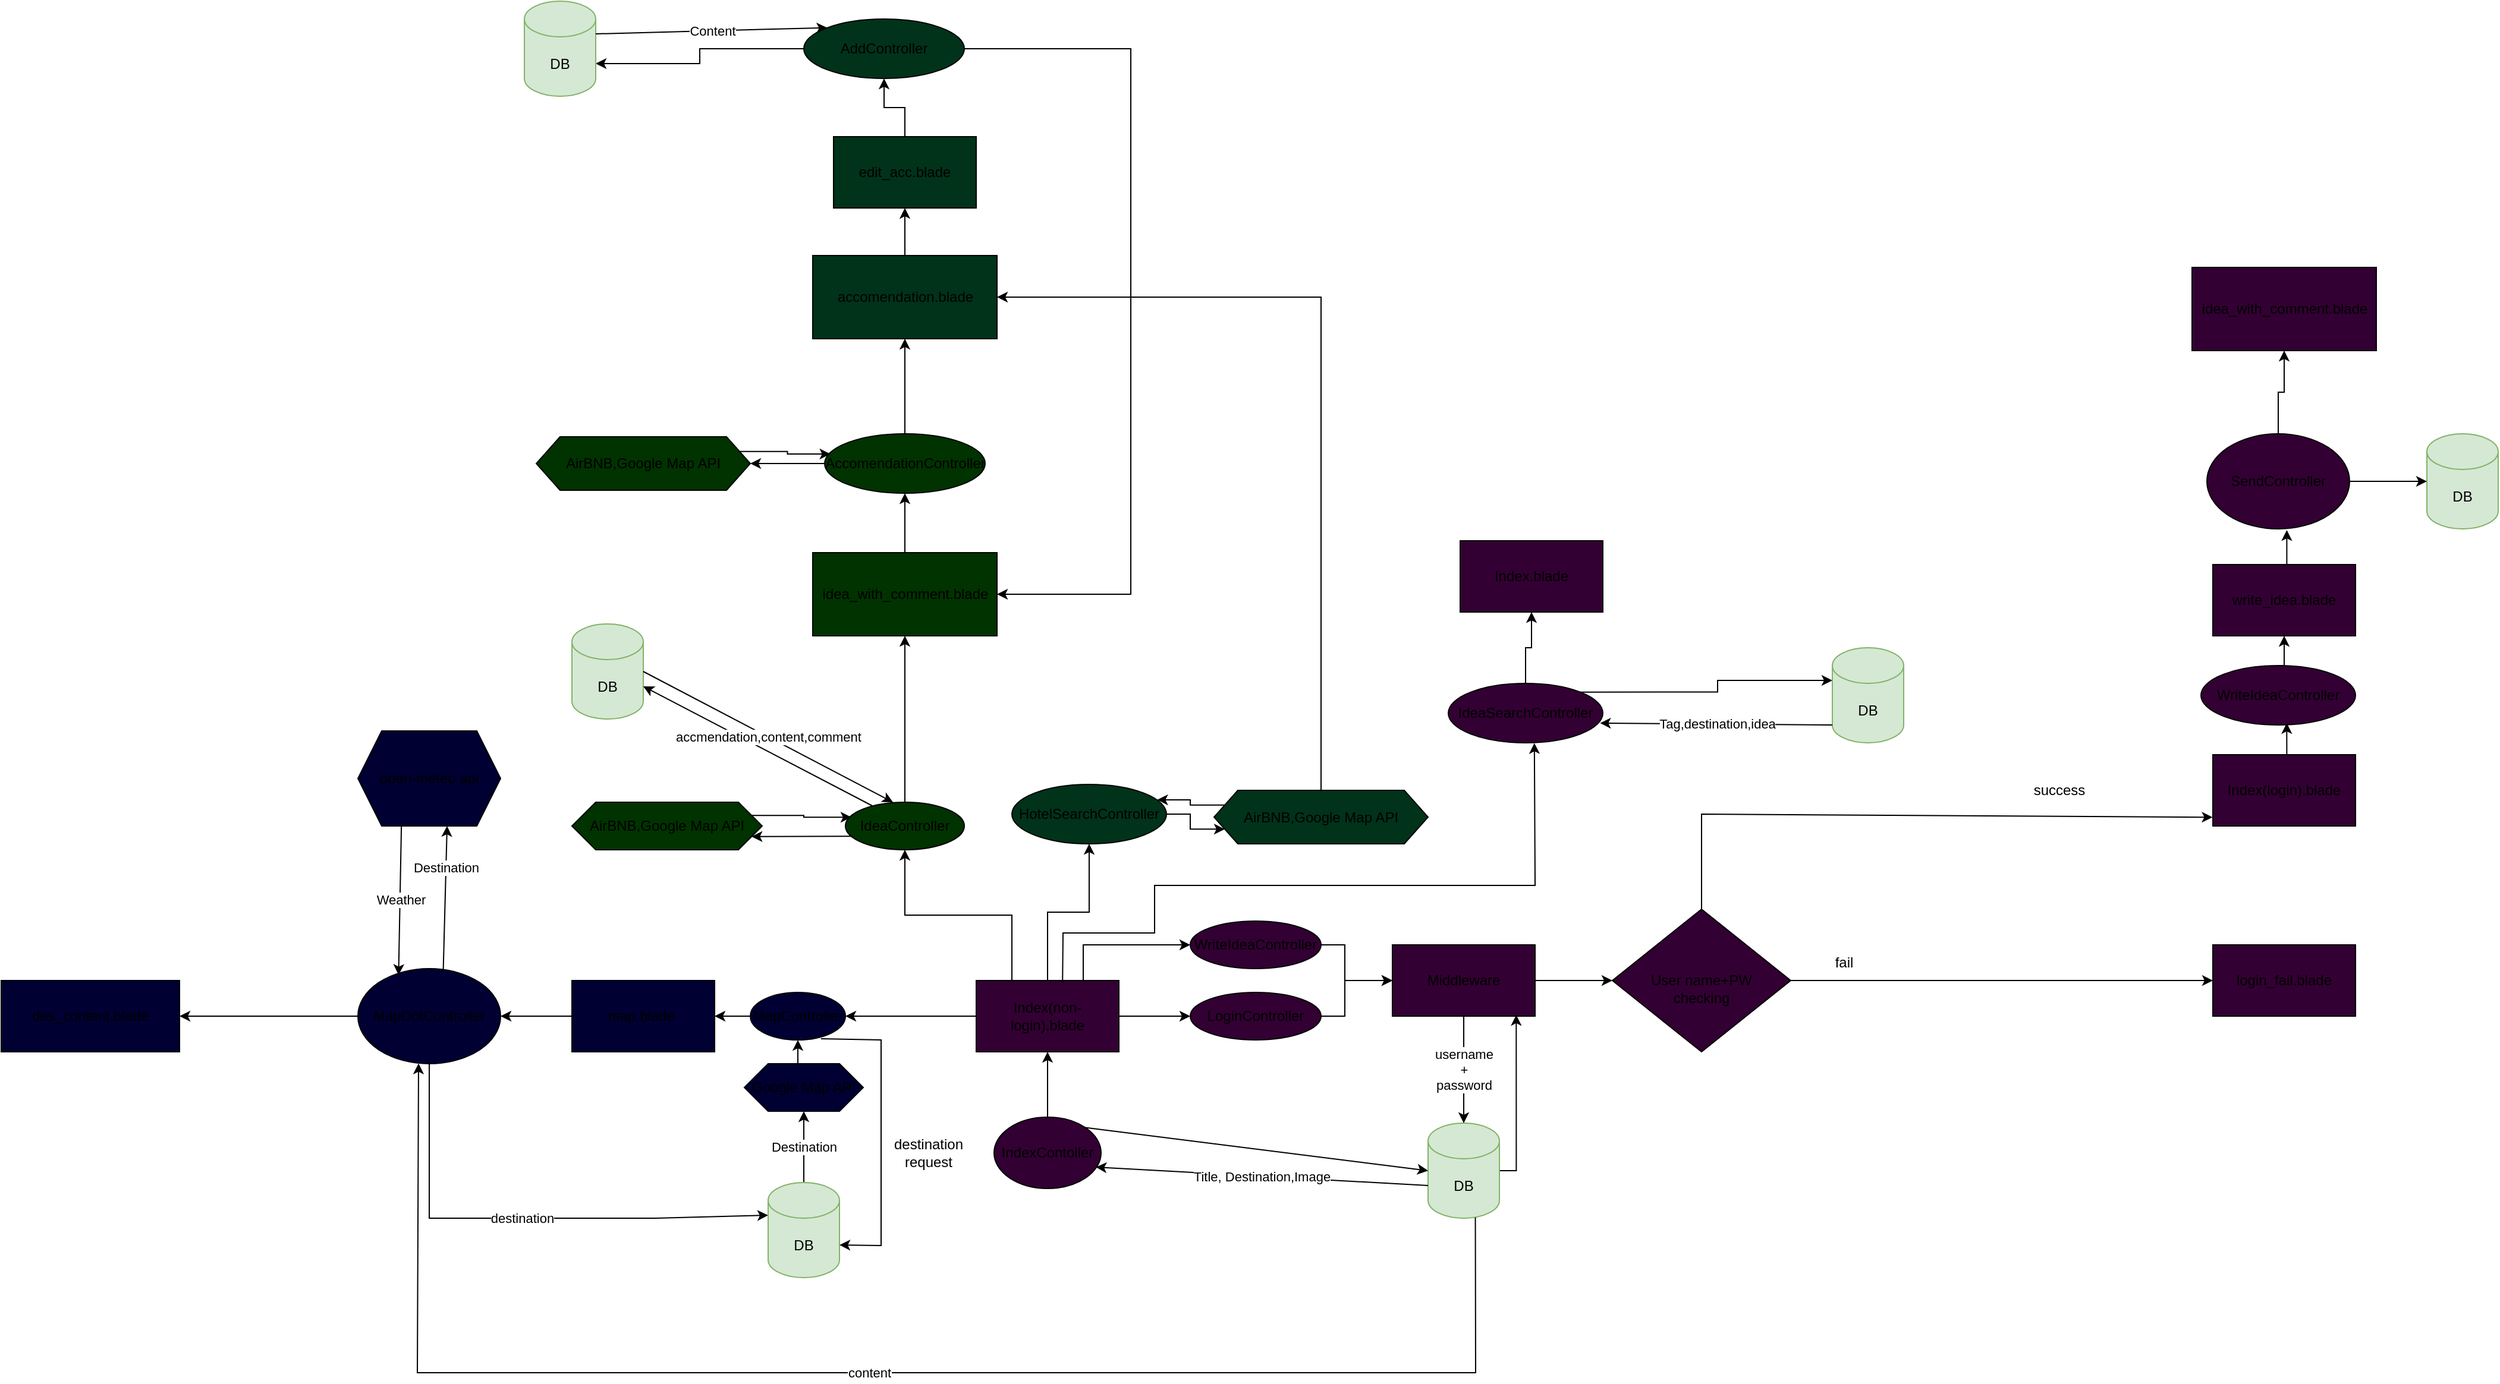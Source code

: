 <mxfile>
    <diagram name="第 1 页" id="vHGsVmpdQtaU-nKr-r6q">
        <mxGraphModel dx="1867" dy="1279" grid="1" gridSize="10" guides="1" tooltips="1" connect="1" arrows="1" fold="1" page="0" pageScale="1" pageWidth="827" pageHeight="1169" math="0" shadow="0">
            <root>
                <mxCell id="0"/>
                <mxCell id="1" parent="0"/>
                <mxCell id="zs9oyGR2Aw34xddNkXtN-66" style="edgeStyle=orthogonalEdgeStyle;rounded=0;orthogonalLoop=1;jettySize=auto;html=1;exitX=1;exitY=0.5;exitDx=0;exitDy=0;exitPerimeter=0;entryX=0.868;entryY=0.983;entryDx=0;entryDy=0;entryPerimeter=0;" parent="1" source="zs9oyGR2Aw34xddNkXtN-1" target="zs9oyGR2Aw34xddNkXtN-12" edge="1">
                    <mxGeometry relative="1" as="geometry">
                        <mxPoint x="920" y="280" as="targetPoint"/>
                        <Array as="points">
                            <mxPoint x="754" y="280"/>
                        </Array>
                    </mxGeometry>
                </mxCell>
                <mxCell id="zs9oyGR2Aw34xddNkXtN-1" value="DB" style="shape=cylinder3;whiteSpace=wrap;html=1;boundedLbl=1;backgroundOutline=1;size=15;fillColor=#d5e8d4;strokeColor=#82b366;" parent="1" vertex="1">
                    <mxGeometry x="680" y="240" width="60" height="80" as="geometry"/>
                </mxCell>
                <mxCell id="zs9oyGR2Aw34xddNkXtN-7" style="edgeStyle=orthogonalEdgeStyle;rounded=0;orthogonalLoop=1;jettySize=auto;html=1;exitX=0;exitY=0.5;exitDx=0;exitDy=0;entryX=1;entryY=0.5;entryDx=0;entryDy=0;" parent="1" source="zs9oyGR2Aw34xddNkXtN-2" target="zs9oyGR2Aw34xddNkXtN-3" edge="1">
                    <mxGeometry relative="1" as="geometry"/>
                </mxCell>
                <mxCell id="zs9oyGR2Aw34xddNkXtN-8" style="edgeStyle=orthogonalEdgeStyle;rounded=0;orthogonalLoop=1;jettySize=auto;html=1;exitX=0.25;exitY=0;exitDx=0;exitDy=0;entryX=0.5;entryY=1;entryDx=0;entryDy=0;" parent="1" source="zs9oyGR2Aw34xddNkXtN-2" target="zs9oyGR2Aw34xddNkXtN-6" edge="1">
                    <mxGeometry relative="1" as="geometry"/>
                </mxCell>
                <mxCell id="zs9oyGR2Aw34xddNkXtN-10" style="edgeStyle=orthogonalEdgeStyle;rounded=0;orthogonalLoop=1;jettySize=auto;html=1;exitX=1;exitY=0.5;exitDx=0;exitDy=0;entryX=0;entryY=0.5;entryDx=0;entryDy=0;" parent="1" source="zs9oyGR2Aw34xddNkXtN-2" target="zs9oyGR2Aw34xddNkXtN-4" edge="1">
                    <mxGeometry relative="1" as="geometry"/>
                </mxCell>
                <mxCell id="zs9oyGR2Aw34xddNkXtN-11" style="edgeStyle=orthogonalEdgeStyle;rounded=0;orthogonalLoop=1;jettySize=auto;html=1;exitX=0.75;exitY=0;exitDx=0;exitDy=0;entryX=0;entryY=0.5;entryDx=0;entryDy=0;" parent="1" source="zs9oyGR2Aw34xddNkXtN-2" target="zs9oyGR2Aw34xddNkXtN-5" edge="1">
                    <mxGeometry relative="1" as="geometry"/>
                </mxCell>
                <mxCell id="zs9oyGR2Aw34xddNkXtN-130" style="edgeStyle=orthogonalEdgeStyle;rounded=0;orthogonalLoop=1;jettySize=auto;html=1;exitX=0.5;exitY=0;exitDx=0;exitDy=0;entryX=0.5;entryY=1;entryDx=0;entryDy=0;" parent="1" source="zs9oyGR2Aw34xddNkXtN-2" target="zs9oyGR2Aw34xddNkXtN-129" edge="1">
                    <mxGeometry relative="1" as="geometry"/>
                </mxCell>
                <mxCell id="zs9oyGR2Aw34xddNkXtN-2" value="Index(non-login).blade" style="rounded=0;whiteSpace=wrap;html=1;fillColor=#330033;" parent="1" vertex="1">
                    <mxGeometry x="300" y="120" width="120" height="60" as="geometry"/>
                </mxCell>
                <mxCell id="zs9oyGR2Aw34xddNkXtN-30" style="edgeStyle=orthogonalEdgeStyle;rounded=0;orthogonalLoop=1;jettySize=auto;html=1;exitX=0;exitY=0.5;exitDx=0;exitDy=0;entryX=1;entryY=0.5;entryDx=0;entryDy=0;" parent="1" source="zs9oyGR2Aw34xddNkXtN-3" target="zs9oyGR2Aw34xddNkXtN-29" edge="1">
                    <mxGeometry relative="1" as="geometry"/>
                </mxCell>
                <mxCell id="zs9oyGR2Aw34xddNkXtN-3" value="MapController" style="ellipse;whiteSpace=wrap;html=1;fillColor=#000033;" parent="1" vertex="1">
                    <mxGeometry x="110" y="130" width="80" height="40" as="geometry"/>
                </mxCell>
                <mxCell id="zs9oyGR2Aw34xddNkXtN-15" style="edgeStyle=orthogonalEdgeStyle;rounded=0;orthogonalLoop=1;jettySize=auto;html=1;exitX=1;exitY=0.5;exitDx=0;exitDy=0;entryX=0;entryY=0.5;entryDx=0;entryDy=0;" parent="1" source="zs9oyGR2Aw34xddNkXtN-4" target="zs9oyGR2Aw34xddNkXtN-12" edge="1">
                    <mxGeometry relative="1" as="geometry">
                        <Array as="points">
                            <mxPoint x="610" y="150"/>
                            <mxPoint x="610" y="120"/>
                        </Array>
                    </mxGeometry>
                </mxCell>
                <mxCell id="zs9oyGR2Aw34xddNkXtN-4" value="LoginController" style="ellipse;whiteSpace=wrap;html=1;fillColor=#330033;" parent="1" vertex="1">
                    <mxGeometry x="480" y="130" width="110" height="40" as="geometry"/>
                </mxCell>
                <mxCell id="zs9oyGR2Aw34xddNkXtN-13" style="edgeStyle=orthogonalEdgeStyle;rounded=0;orthogonalLoop=1;jettySize=auto;html=1;exitX=1;exitY=0.5;exitDx=0;exitDy=0;entryX=0;entryY=0.5;entryDx=0;entryDy=0;" parent="1" source="zs9oyGR2Aw34xddNkXtN-5" target="zs9oyGR2Aw34xddNkXtN-12" edge="1">
                    <mxGeometry relative="1" as="geometry">
                        <Array as="points">
                            <mxPoint x="610" y="90"/>
                            <mxPoint x="610" y="120"/>
                        </Array>
                    </mxGeometry>
                </mxCell>
                <mxCell id="zs9oyGR2Aw34xddNkXtN-5" value="WriteIdeaController" style="ellipse;whiteSpace=wrap;html=1;fillColor=#330033;" parent="1" vertex="1">
                    <mxGeometry x="480" y="70" width="110" height="40" as="geometry"/>
                </mxCell>
                <mxCell id="zs9oyGR2Aw34xddNkXtN-28" style="edgeStyle=orthogonalEdgeStyle;rounded=0;orthogonalLoop=1;jettySize=auto;html=1;exitX=0.5;exitY=0;exitDx=0;exitDy=0;entryX=0.5;entryY=1;entryDx=0;entryDy=0;" parent="1" source="zs9oyGR2Aw34xddNkXtN-6" target="zs9oyGR2Aw34xddNkXtN-27" edge="1">
                    <mxGeometry relative="1" as="geometry"/>
                </mxCell>
                <mxCell id="zs9oyGR2Aw34xddNkXtN-6" value="IdeaController" style="ellipse;whiteSpace=wrap;html=1;fillColor=#003300;" parent="1" vertex="1">
                    <mxGeometry x="190" y="-30" width="100" height="40" as="geometry"/>
                </mxCell>
                <mxCell id="zs9oyGR2Aw34xddNkXtN-65" style="edgeStyle=orthogonalEdgeStyle;rounded=0;orthogonalLoop=1;jettySize=auto;html=1;exitX=1;exitY=0.5;exitDx=0;exitDy=0;entryX=0;entryY=0.5;entryDx=0;entryDy=0;" parent="1" source="zs9oyGR2Aw34xddNkXtN-12" target="zs9oyGR2Aw34xddNkXtN-20" edge="1">
                    <mxGeometry relative="1" as="geometry"/>
                </mxCell>
                <mxCell id="zs9oyGR2Aw34xddNkXtN-12" value="Middleware" style="rounded=0;whiteSpace=wrap;html=1;fillColor=#330033;" parent="1" vertex="1">
                    <mxGeometry x="650" y="90" width="120" height="60" as="geometry"/>
                </mxCell>
                <mxCell id="zs9oyGR2Aw34xddNkXtN-145" style="edgeStyle=orthogonalEdgeStyle;rounded=0;orthogonalLoop=1;jettySize=auto;html=1;exitX=0.5;exitY=0;exitDx=0;exitDy=0;entryX=0.555;entryY=0.968;entryDx=0;entryDy=0;entryPerimeter=0;" parent="1" source="zs9oyGR2Aw34xddNkXtN-16" target="zs9oyGR2Aw34xddNkXtN-144" edge="1">
                    <mxGeometry relative="1" as="geometry"/>
                </mxCell>
                <mxCell id="zs9oyGR2Aw34xddNkXtN-16" value="Index(login).blade" style="rounded=0;whiteSpace=wrap;html=1;fillColor=#330033;" parent="1" vertex="1">
                    <mxGeometry x="1340" y="-70" width="120" height="60" as="geometry"/>
                </mxCell>
                <mxCell id="zs9oyGR2Aw34xddNkXtN-20" value="&lt;br&gt;User name+PW&lt;br&gt;checking" style="rhombus;whiteSpace=wrap;html=1;fillColor=#330033;" parent="1" vertex="1">
                    <mxGeometry x="835" y="60" width="150" height="120" as="geometry"/>
                </mxCell>
                <mxCell id="zs9oyGR2Aw34xddNkXtN-25" value="login_fail.blade" style="rounded=0;whiteSpace=wrap;html=1;fillColor=#330033;" parent="1" vertex="1">
                    <mxGeometry x="1340" y="90" width="120" height="60" as="geometry"/>
                </mxCell>
                <mxCell id="zs9oyGR2Aw34xddNkXtN-111" style="edgeStyle=orthogonalEdgeStyle;rounded=0;orthogonalLoop=1;jettySize=auto;html=1;exitX=0.5;exitY=0;exitDx=0;exitDy=0;entryX=0.5;entryY=1;entryDx=0;entryDy=0;" parent="1" source="zs9oyGR2Aw34xddNkXtN-27" target="zs9oyGR2Aw34xddNkXtN-104" edge="1">
                    <mxGeometry relative="1" as="geometry"/>
                </mxCell>
                <mxCell id="zs9oyGR2Aw34xddNkXtN-27" value="idea_with_comment.blade" style="rounded=0;whiteSpace=wrap;html=1;fillColor=#003300;" parent="1" vertex="1">
                    <mxGeometry x="162.5" y="-240" width="155" height="70" as="geometry"/>
                </mxCell>
                <mxCell id="zs9oyGR2Aw34xddNkXtN-51" style="edgeStyle=orthogonalEdgeStyle;rounded=0;orthogonalLoop=1;jettySize=auto;html=1;exitX=0;exitY=0.5;exitDx=0;exitDy=0;entryX=1;entryY=0.5;entryDx=0;entryDy=0;" parent="1" source="zs9oyGR2Aw34xddNkXtN-29" target="zs9oyGR2Aw34xddNkXtN-50" edge="1">
                    <mxGeometry relative="1" as="geometry"/>
                </mxCell>
                <mxCell id="zs9oyGR2Aw34xddNkXtN-29" value="map.blade&amp;nbsp;" style="rounded=0;whiteSpace=wrap;html=1;fillColor=#000033;" parent="1" vertex="1">
                    <mxGeometry x="-40" y="120" width="120" height="60" as="geometry"/>
                </mxCell>
                <mxCell id="zs9oyGR2Aw34xddNkXtN-73" style="edgeStyle=orthogonalEdgeStyle;rounded=0;orthogonalLoop=1;jettySize=auto;html=1;exitX=0.5;exitY=0;exitDx=0;exitDy=0;entryX=0.5;entryY=1;entryDx=0;entryDy=0;" parent="1" source="zs9oyGR2Aw34xddNkXtN-31" target="zs9oyGR2Aw34xddNkXtN-3" edge="1">
                    <mxGeometry relative="1" as="geometry"/>
                </mxCell>
                <mxCell id="zs9oyGR2Aw34xddNkXtN-31" value="Google Map API" style="shape=hexagon;perimeter=hexagonPerimeter2;whiteSpace=wrap;html=1;fixedSize=1;fillColor=#000033;" parent="1" vertex="1">
                    <mxGeometry x="105" y="190" width="100" height="40" as="geometry"/>
                </mxCell>
                <mxCell id="zs9oyGR2Aw34xddNkXtN-41" value="" style="endArrow=classic;html=1;rounded=0;exitX=0.5;exitY=1;exitDx=0;exitDy=0;entryX=0.5;entryY=0;entryDx=0;entryDy=0;entryPerimeter=0;" parent="1" source="zs9oyGR2Aw34xddNkXtN-12" target="zs9oyGR2Aw34xddNkXtN-1" edge="1">
                    <mxGeometry relative="1" as="geometry">
                        <mxPoint x="250" y="160" as="sourcePoint"/>
                        <mxPoint x="350" y="160" as="targetPoint"/>
                    </mxGeometry>
                </mxCell>
                <mxCell id="zs9oyGR2Aw34xddNkXtN-42" value="username&lt;br&gt;+&lt;br&gt;password" style="edgeLabel;resizable=0;html=1;align=center;verticalAlign=middle;" parent="zs9oyGR2Aw34xddNkXtN-41" connectable="0" vertex="1">
                    <mxGeometry relative="1" as="geometry">
                        <mxPoint as="offset"/>
                    </mxGeometry>
                </mxCell>
                <mxCell id="zs9oyGR2Aw34xddNkXtN-46" value="" style="endArrow=classic;html=1;rounded=0;exitX=0.5;exitY=0;exitDx=0;exitDy=0;exitPerimeter=0;entryX=0.5;entryY=1;entryDx=0;entryDy=0;" parent="1" source="zs9oyGR2Aw34xddNkXtN-71" target="zs9oyGR2Aw34xddNkXtN-31" edge="1">
                    <mxGeometry relative="1" as="geometry">
                        <mxPoint x="210" y="280" as="sourcePoint"/>
                        <mxPoint x="140" y="230" as="targetPoint"/>
                    </mxGeometry>
                </mxCell>
                <mxCell id="zs9oyGR2Aw34xddNkXtN-47" value="Destination" style="edgeLabel;resizable=0;html=1;align=center;verticalAlign=middle;" parent="zs9oyGR2Aw34xddNkXtN-46" connectable="0" vertex="1">
                    <mxGeometry relative="1" as="geometry">
                        <mxPoint as="offset"/>
                    </mxGeometry>
                </mxCell>
                <mxCell id="zs9oyGR2Aw34xddNkXtN-63" style="edgeStyle=orthogonalEdgeStyle;rounded=0;orthogonalLoop=1;jettySize=auto;html=1;exitX=0;exitY=0.5;exitDx=0;exitDy=0;entryX=1;entryY=0.5;entryDx=0;entryDy=0;" parent="1" source="zs9oyGR2Aw34xddNkXtN-50" target="zs9oyGR2Aw34xddNkXtN-62" edge="1">
                    <mxGeometry relative="1" as="geometry"/>
                </mxCell>
                <mxCell id="zs9oyGR2Aw34xddNkXtN-50" value="MapDotController" style="ellipse;whiteSpace=wrap;html=1;fillColor=#000033;" parent="1" vertex="1">
                    <mxGeometry x="-220" y="110" width="120" height="80" as="geometry"/>
                </mxCell>
                <mxCell id="zs9oyGR2Aw34xddNkXtN-52" value="" style="endArrow=classic;html=1;rounded=0;exitX=0.5;exitY=1;exitDx=0;exitDy=0;entryX=0;entryY=0;entryDx=0;entryDy=27.5;entryPerimeter=0;" parent="1" source="zs9oyGR2Aw34xddNkXtN-50" target="zs9oyGR2Aw34xddNkXtN-71" edge="1">
                    <mxGeometry relative="1" as="geometry">
                        <mxPoint x="220" y="260" as="sourcePoint"/>
                        <mxPoint x="670" y="340" as="targetPoint"/>
                        <Array as="points">
                            <mxPoint x="-160" y="320"/>
                            <mxPoint x="30" y="320"/>
                        </Array>
                    </mxGeometry>
                </mxCell>
                <mxCell id="zs9oyGR2Aw34xddNkXtN-53" value="destination" style="edgeLabel;resizable=0;html=1;align=center;verticalAlign=middle;" parent="zs9oyGR2Aw34xddNkXtN-52" connectable="0" vertex="1">
                    <mxGeometry relative="1" as="geometry"/>
                </mxCell>
                <mxCell id="zs9oyGR2Aw34xddNkXtN-56" value="" style="endArrow=classic;html=1;rounded=0;exitX=0.663;exitY=0.992;exitDx=0;exitDy=0;exitPerimeter=0;entryX=0.425;entryY=0.997;entryDx=0;entryDy=0;entryPerimeter=0;" parent="1" source="zs9oyGR2Aw34xddNkXtN-1" target="zs9oyGR2Aw34xddNkXtN-50" edge="1">
                    <mxGeometry relative="1" as="geometry">
                        <mxPoint x="790" y="410" as="sourcePoint"/>
                        <mxPoint x="-370" y="250" as="targetPoint"/>
                        <Array as="points">
                            <mxPoint x="720" y="450"/>
                            <mxPoint x="-170" y="450"/>
                        </Array>
                    </mxGeometry>
                </mxCell>
                <mxCell id="zs9oyGR2Aw34xddNkXtN-57" value="content" style="edgeLabel;resizable=0;html=1;align=center;verticalAlign=middle;" parent="zs9oyGR2Aw34xddNkXtN-56" connectable="0" vertex="1">
                    <mxGeometry relative="1" as="geometry">
                        <mxPoint as="offset"/>
                    </mxGeometry>
                </mxCell>
                <mxCell id="zs9oyGR2Aw34xddNkXtN-58" value="open-meteo api" style="shape=hexagon;perimeter=hexagonPerimeter2;whiteSpace=wrap;html=1;fixedSize=1;fillColor=#000033;" parent="1" vertex="1">
                    <mxGeometry x="-220" y="-90" width="120" height="80" as="geometry"/>
                </mxCell>
                <mxCell id="zs9oyGR2Aw34xddNkXtN-62" value="des_content.blade" style="rounded=0;whiteSpace=wrap;html=1;fillColor=#000033;" parent="1" vertex="1">
                    <mxGeometry x="-520" y="120" width="150" height="60" as="geometry"/>
                </mxCell>
                <mxCell id="zs9oyGR2Aw34xddNkXtN-67" value="" style="endArrow=classic;html=1;rounded=0;exitX=0.5;exitY=0;exitDx=0;exitDy=0;entryX=-0.002;entryY=0.877;entryDx=0;entryDy=0;entryPerimeter=0;" parent="1" source="zs9oyGR2Aw34xddNkXtN-20" target="zs9oyGR2Aw34xddNkXtN-16" edge="1">
                    <mxGeometry width="50" height="50" relative="1" as="geometry">
                        <mxPoint x="800" y="190" as="sourcePoint"/>
                        <mxPoint x="850" y="140" as="targetPoint"/>
                        <Array as="points">
                            <mxPoint x="910" y="-20"/>
                        </Array>
                    </mxGeometry>
                </mxCell>
                <mxCell id="zs9oyGR2Aw34xddNkXtN-68" value="" style="endArrow=classic;html=1;rounded=0;exitX=1;exitY=0.5;exitDx=0;exitDy=0;entryX=0;entryY=0.5;entryDx=0;entryDy=0;" parent="1" source="zs9oyGR2Aw34xddNkXtN-20" target="zs9oyGR2Aw34xddNkXtN-25" edge="1">
                    <mxGeometry width="50" height="50" relative="1" as="geometry">
                        <mxPoint x="800" y="190" as="sourcePoint"/>
                        <mxPoint x="850" y="140" as="targetPoint"/>
                    </mxGeometry>
                </mxCell>
                <mxCell id="zs9oyGR2Aw34xddNkXtN-69" value="success" style="text;html=1;strokeColor=none;fillColor=none;align=center;verticalAlign=middle;whiteSpace=wrap;rounded=0;" parent="1" vertex="1">
                    <mxGeometry x="1181" y="-55" width="60" height="30" as="geometry"/>
                </mxCell>
                <mxCell id="zs9oyGR2Aw34xddNkXtN-70" value="fail" style="text;html=1;strokeColor=none;fillColor=none;align=center;verticalAlign=middle;whiteSpace=wrap;rounded=0;" parent="1" vertex="1">
                    <mxGeometry x="1000" y="90" width="60" height="30" as="geometry"/>
                </mxCell>
                <mxCell id="zs9oyGR2Aw34xddNkXtN-71" value="DB" style="shape=cylinder3;whiteSpace=wrap;html=1;boundedLbl=1;backgroundOutline=1;size=15;fillColor=#d5e8d4;strokeColor=#82b366;" parent="1" vertex="1">
                    <mxGeometry x="125" y="290" width="60" height="80" as="geometry"/>
                </mxCell>
                <mxCell id="zs9oyGR2Aw34xddNkXtN-74" value="" style="endArrow=classic;html=1;rounded=0;exitX=0.743;exitY=0.975;exitDx=0;exitDy=0;exitPerimeter=0;entryX=1;entryY=0;entryDx=0;entryDy=52.5;entryPerimeter=0;" parent="1" source="zs9oyGR2Aw34xddNkXtN-3" target="zs9oyGR2Aw34xddNkXtN-71" edge="1">
                    <mxGeometry width="50" height="50" relative="1" as="geometry">
                        <mxPoint x="310" y="290" as="sourcePoint"/>
                        <mxPoint x="220" y="350" as="targetPoint"/>
                        <Array as="points">
                            <mxPoint x="220" y="170"/>
                            <mxPoint x="220" y="343"/>
                        </Array>
                    </mxGeometry>
                </mxCell>
                <mxCell id="zs9oyGR2Aw34xddNkXtN-75" value="destination request" style="text;html=1;strokeColor=none;fillColor=none;align=center;verticalAlign=middle;whiteSpace=wrap;rounded=0;" parent="1" vertex="1">
                    <mxGeometry x="230" y="250" width="60" height="30" as="geometry"/>
                </mxCell>
                <mxCell id="zs9oyGR2Aw34xddNkXtN-77" value="" style="endArrow=classic;html=1;rounded=0;exitX=0.598;exitY=0.027;exitDx=0;exitDy=0;exitPerimeter=0;entryX=0.625;entryY=1;entryDx=0;entryDy=0;" parent="1" source="zs9oyGR2Aw34xddNkXtN-50" target="zs9oyGR2Aw34xddNkXtN-58" edge="1">
                    <mxGeometry relative="1" as="geometry">
                        <mxPoint x="-180" y="60" as="sourcePoint"/>
                        <mxPoint x="-80" y="60" as="targetPoint"/>
                    </mxGeometry>
                </mxCell>
                <mxCell id="zs9oyGR2Aw34xddNkXtN-78" value="Destination" style="edgeLabel;resizable=0;html=1;align=center;verticalAlign=middle;" parent="zs9oyGR2Aw34xddNkXtN-77" connectable="0" vertex="1">
                    <mxGeometry relative="1" as="geometry">
                        <mxPoint y="-26" as="offset"/>
                    </mxGeometry>
                </mxCell>
                <mxCell id="zs9oyGR2Aw34xddNkXtN-79" value="" style="endArrow=classic;html=1;rounded=0;exitX=0.305;exitY=0.977;exitDx=0;exitDy=0;exitPerimeter=0;entryX=0.285;entryY=0.067;entryDx=0;entryDy=0;entryPerimeter=0;" parent="1" source="zs9oyGR2Aw34xddNkXtN-58" target="zs9oyGR2Aw34xddNkXtN-50" edge="1">
                    <mxGeometry relative="1" as="geometry">
                        <mxPoint x="-180" y="60" as="sourcePoint"/>
                        <mxPoint x="-80" y="60" as="targetPoint"/>
                    </mxGeometry>
                </mxCell>
                <mxCell id="zs9oyGR2Aw34xddNkXtN-80" value="Weather" style="edgeLabel;resizable=0;html=1;align=center;verticalAlign=middle;" parent="zs9oyGR2Aw34xddNkXtN-79" connectable="0" vertex="1">
                    <mxGeometry relative="1" as="geometry"/>
                </mxCell>
                <mxCell id="zs9oyGR2Aw34xddNkXtN-91" style="edgeStyle=orthogonalEdgeStyle;rounded=0;orthogonalLoop=1;jettySize=auto;html=1;exitX=0.5;exitY=0;exitDx=0;exitDy=0;entryX=0.5;entryY=1;entryDx=0;entryDy=0;" parent="1" source="zs9oyGR2Aw34xddNkXtN-81" target="zs9oyGR2Aw34xddNkXtN-2" edge="1">
                    <mxGeometry relative="1" as="geometry"/>
                </mxCell>
                <mxCell id="zs9oyGR2Aw34xddNkXtN-81" value="IndexContoller" style="ellipse;whiteSpace=wrap;html=1;fillColor=#330033;" parent="1" vertex="1">
                    <mxGeometry x="315" y="235" width="90" height="60" as="geometry"/>
                </mxCell>
                <mxCell id="zs9oyGR2Aw34xddNkXtN-83" value="" style="endArrow=classic;html=1;rounded=0;exitX=1;exitY=0;exitDx=0;exitDy=0;entryX=0;entryY=0.5;entryDx=0;entryDy=0;entryPerimeter=0;" parent="1" source="zs9oyGR2Aw34xddNkXtN-81" target="zs9oyGR2Aw34xddNkXtN-1" edge="1">
                    <mxGeometry relative="1" as="geometry">
                        <mxPoint x="320" y="260" as="sourcePoint"/>
                        <mxPoint x="420" y="260" as="targetPoint"/>
                    </mxGeometry>
                </mxCell>
                <mxCell id="zs9oyGR2Aw34xddNkXtN-89" value="" style="endArrow=classic;html=1;rounded=0;exitX=0;exitY=0;exitDx=0;exitDy=52.5;exitPerimeter=0;entryX=0.951;entryY=0.7;entryDx=0;entryDy=0;entryPerimeter=0;" parent="1" source="zs9oyGR2Aw34xddNkXtN-1" target="zs9oyGR2Aw34xddNkXtN-81" edge="1">
                    <mxGeometry relative="1" as="geometry">
                        <mxPoint x="320" y="260" as="sourcePoint"/>
                        <mxPoint x="420" y="260" as="targetPoint"/>
                    </mxGeometry>
                </mxCell>
                <mxCell id="zs9oyGR2Aw34xddNkXtN-90" value="Title, Destination,Image" style="edgeLabel;resizable=0;html=1;align=center;verticalAlign=middle;" parent="zs9oyGR2Aw34xddNkXtN-89" connectable="0" vertex="1">
                    <mxGeometry relative="1" as="geometry"/>
                </mxCell>
                <mxCell id="zs9oyGR2Aw34xddNkXtN-93" value="DB" style="shape=cylinder3;whiteSpace=wrap;html=1;boundedLbl=1;backgroundOutline=1;size=15;fillColor=#d5e8d4;strokeColor=#82b366;" parent="1" vertex="1">
                    <mxGeometry x="-40" y="-180" width="60" height="80" as="geometry"/>
                </mxCell>
                <mxCell id="zs9oyGR2Aw34xddNkXtN-94" value="" style="endArrow=classic;html=1;rounded=0;entryX=1;entryY=0;entryDx=0;entryDy=52.5;entryPerimeter=0;exitX=0.226;exitY=0.075;exitDx=0;exitDy=0;exitPerimeter=0;" parent="1" source="zs9oyGR2Aw34xddNkXtN-6" target="zs9oyGR2Aw34xddNkXtN-93" edge="1">
                    <mxGeometry relative="1" as="geometry">
                        <mxPoint x="205.005" y="-14.222" as="sourcePoint"/>
                        <mxPoint x="20.36" y="-117.58" as="targetPoint"/>
                    </mxGeometry>
                </mxCell>
                <mxCell id="zs9oyGR2Aw34xddNkXtN-98" value="" style="endArrow=classic;html=1;rounded=0;exitX=1;exitY=0.5;exitDx=0;exitDy=0;exitPerimeter=0;" parent="1" source="zs9oyGR2Aw34xddNkXtN-93" edge="1">
                    <mxGeometry relative="1" as="geometry">
                        <mxPoint x="320" y="-80" as="sourcePoint"/>
                        <mxPoint x="230" y="-30" as="targetPoint"/>
                    </mxGeometry>
                </mxCell>
                <mxCell id="zs9oyGR2Aw34xddNkXtN-99" value="accmendation,content,comment" style="edgeLabel;resizable=0;html=1;align=center;verticalAlign=middle;" parent="zs9oyGR2Aw34xddNkXtN-98" connectable="0" vertex="1">
                    <mxGeometry relative="1" as="geometry"/>
                </mxCell>
                <mxCell id="zs9oyGR2Aw34xddNkXtN-103" style="edgeStyle=orthogonalEdgeStyle;rounded=0;orthogonalLoop=1;jettySize=auto;html=1;exitX=1;exitY=0.25;exitDx=0;exitDy=0;entryX=0.05;entryY=0.315;entryDx=0;entryDy=0;entryPerimeter=0;" parent="1" source="zs9oyGR2Aw34xddNkXtN-101" target="zs9oyGR2Aw34xddNkXtN-6" edge="1">
                    <mxGeometry relative="1" as="geometry"/>
                </mxCell>
                <mxCell id="zs9oyGR2Aw34xddNkXtN-101" value="AirBNB,Google Map API" style="shape=hexagon;perimeter=hexagonPerimeter2;whiteSpace=wrap;html=1;fixedSize=1;fillColor=#003300;" parent="1" vertex="1">
                    <mxGeometry x="-40" y="-30" width="160" height="40" as="geometry"/>
                </mxCell>
                <mxCell id="zs9oyGR2Aw34xddNkXtN-102" value="" style="endArrow=classic;html=1;rounded=0;exitX=0.05;exitY=0.715;exitDx=0;exitDy=0;exitPerimeter=0;entryX=1;entryY=0.75;entryDx=0;entryDy=0;" parent="1" source="zs9oyGR2Aw34xddNkXtN-6" target="zs9oyGR2Aw34xddNkXtN-101" edge="1">
                    <mxGeometry width="50" height="50" relative="1" as="geometry">
                        <mxPoint x="100" y="100" as="sourcePoint"/>
                        <mxPoint x="150" y="50" as="targetPoint"/>
                    </mxGeometry>
                </mxCell>
                <mxCell id="zs9oyGR2Aw34xddNkXtN-110" style="edgeStyle=orthogonalEdgeStyle;rounded=0;orthogonalLoop=1;jettySize=auto;html=1;exitX=0;exitY=0.5;exitDx=0;exitDy=0;entryX=1;entryY=0.5;entryDx=0;entryDy=0;" parent="1" source="zs9oyGR2Aw34xddNkXtN-104" target="zs9oyGR2Aw34xddNkXtN-108" edge="1">
                    <mxGeometry relative="1" as="geometry">
                        <mxPoint x="80" y="-315" as="targetPoint"/>
                    </mxGeometry>
                </mxCell>
                <mxCell id="zs9oyGR2Aw34xddNkXtN-120" style="edgeStyle=orthogonalEdgeStyle;rounded=0;orthogonalLoop=1;jettySize=auto;html=1;exitX=0.5;exitY=0;exitDx=0;exitDy=0;entryX=0.5;entryY=1;entryDx=0;entryDy=0;" parent="1" source="zs9oyGR2Aw34xddNkXtN-104" target="zs9oyGR2Aw34xddNkXtN-119" edge="1">
                    <mxGeometry relative="1" as="geometry"/>
                </mxCell>
                <mxCell id="zs9oyGR2Aw34xddNkXtN-104" value="AccomendationController" style="ellipse;whiteSpace=wrap;html=1;fillColor=#003300;" parent="1" vertex="1">
                    <mxGeometry x="172.5" y="-340" width="135" height="50" as="geometry"/>
                </mxCell>
                <mxCell id="zs9oyGR2Aw34xddNkXtN-109" style="edgeStyle=orthogonalEdgeStyle;rounded=0;orthogonalLoop=1;jettySize=auto;html=1;exitX=1;exitY=0.25;exitDx=0;exitDy=0;entryX=0.036;entryY=0.34;entryDx=0;entryDy=0;entryPerimeter=0;" parent="1" source="zs9oyGR2Aw34xddNkXtN-108" target="zs9oyGR2Aw34xddNkXtN-104" edge="1">
                    <mxGeometry relative="1" as="geometry"/>
                </mxCell>
                <mxCell id="zs9oyGR2Aw34xddNkXtN-108" value="AirBNB,Google Map API" style="shape=hexagon;perimeter=hexagonPerimeter2;whiteSpace=wrap;html=1;fixedSize=1;fillColor=#003300;" parent="1" vertex="1">
                    <mxGeometry x="-70" y="-337.5" width="180" height="45" as="geometry"/>
                </mxCell>
                <mxCell id="zs9oyGR2Aw34xddNkXtN-125" style="edgeStyle=orthogonalEdgeStyle;rounded=0;orthogonalLoop=1;jettySize=auto;html=1;exitX=0;exitY=0.5;exitDx=0;exitDy=0;entryX=1;entryY=0;entryDx=0;entryDy=52.5;entryPerimeter=0;" parent="1" source="zs9oyGR2Aw34xddNkXtN-112" target="zs9oyGR2Aw34xddNkXtN-122" edge="1">
                    <mxGeometry relative="1" as="geometry"/>
                </mxCell>
                <mxCell id="Mub388Cl21JZfDTHtgiK-12" style="edgeStyle=orthogonalEdgeStyle;rounded=0;orthogonalLoop=1;jettySize=auto;html=1;exitX=1;exitY=0.5;exitDx=0;exitDy=0;entryX=1;entryY=0.5;entryDx=0;entryDy=0;" parent="1" source="zs9oyGR2Aw34xddNkXtN-112" target="zs9oyGR2Aw34xddNkXtN-27" edge="1">
                    <mxGeometry relative="1" as="geometry">
                        <Array as="points">
                            <mxPoint x="430" y="-664"/>
                            <mxPoint x="430" y="-205"/>
                        </Array>
                    </mxGeometry>
                </mxCell>
                <mxCell id="zs9oyGR2Aw34xddNkXtN-112" value="AddController" style="ellipse;whiteSpace=wrap;html=1;fillColor=#00331A;" parent="1" vertex="1">
                    <mxGeometry x="155" y="-689" width="135" height="50" as="geometry"/>
                </mxCell>
                <mxCell id="Mub388Cl21JZfDTHtgiK-7" style="edgeStyle=orthogonalEdgeStyle;rounded=0;orthogonalLoop=1;jettySize=auto;html=1;exitX=0.5;exitY=0;exitDx=0;exitDy=0;entryX=0.5;entryY=1;entryDx=0;entryDy=0;" parent="1" source="zs9oyGR2Aw34xddNkXtN-119" target="Mub388Cl21JZfDTHtgiK-1" edge="1">
                    <mxGeometry relative="1" as="geometry"/>
                </mxCell>
                <mxCell id="zs9oyGR2Aw34xddNkXtN-119" value="accomendation.blade" style="rounded=0;whiteSpace=wrap;html=1;fillColor=#00331A;" parent="1" vertex="1">
                    <mxGeometry x="162.5" y="-490" width="155" height="70" as="geometry"/>
                </mxCell>
                <mxCell id="zs9oyGR2Aw34xddNkXtN-122" value="DB" style="shape=cylinder3;whiteSpace=wrap;html=1;boundedLbl=1;backgroundOutline=1;size=15;fillColor=#d5e8d4;strokeColor=#82b366;" parent="1" vertex="1">
                    <mxGeometry x="-80" y="-704" width="60" height="80" as="geometry"/>
                </mxCell>
                <mxCell id="zs9oyGR2Aw34xddNkXtN-123" value="" style="endArrow=classic;html=1;rounded=0;exitX=1;exitY=0;exitDx=0;exitDy=27.5;exitPerimeter=0;entryX=0;entryY=0;entryDx=0;entryDy=0;" parent="1" source="zs9oyGR2Aw34xddNkXtN-122" target="zs9oyGR2Aw34xddNkXtN-112" edge="1">
                    <mxGeometry relative="1" as="geometry">
                        <mxPoint x="152.5" y="-660" as="sourcePoint"/>
                        <mxPoint x="252.5" y="-660" as="targetPoint"/>
                    </mxGeometry>
                </mxCell>
                <mxCell id="zs9oyGR2Aw34xddNkXtN-124" value="Content" style="edgeLabel;resizable=0;html=1;align=center;verticalAlign=middle;" parent="zs9oyGR2Aw34xddNkXtN-123" connectable="0" vertex="1">
                    <mxGeometry relative="1" as="geometry"/>
                </mxCell>
                <mxCell id="zs9oyGR2Aw34xddNkXtN-133" style="edgeStyle=orthogonalEdgeStyle;rounded=0;orthogonalLoop=1;jettySize=auto;html=1;exitX=1;exitY=0.5;exitDx=0;exitDy=0;entryX=0;entryY=0.75;entryDx=0;entryDy=0;" parent="1" source="zs9oyGR2Aw34xddNkXtN-129" target="zs9oyGR2Aw34xddNkXtN-131" edge="1">
                    <mxGeometry relative="1" as="geometry"/>
                </mxCell>
                <mxCell id="zs9oyGR2Aw34xddNkXtN-129" value="HotelSearchController" style="ellipse;whiteSpace=wrap;html=1;fillColor=#00331A;" parent="1" vertex="1">
                    <mxGeometry x="330" y="-45" width="130" height="50" as="geometry"/>
                </mxCell>
                <mxCell id="zs9oyGR2Aw34xddNkXtN-132" style="edgeStyle=orthogonalEdgeStyle;rounded=0;orthogonalLoop=1;jettySize=auto;html=1;exitX=0;exitY=0.25;exitDx=0;exitDy=0;entryX=0.94;entryY=0.26;entryDx=0;entryDy=0;entryPerimeter=0;" parent="1" source="zs9oyGR2Aw34xddNkXtN-131" target="zs9oyGR2Aw34xddNkXtN-129" edge="1">
                    <mxGeometry relative="1" as="geometry"/>
                </mxCell>
                <mxCell id="zs9oyGR2Aw34xddNkXtN-134" style="edgeStyle=orthogonalEdgeStyle;rounded=0;orthogonalLoop=1;jettySize=auto;html=1;exitX=0.5;exitY=0;exitDx=0;exitDy=0;entryX=1;entryY=0.5;entryDx=0;entryDy=0;" parent="1" source="zs9oyGR2Aw34xddNkXtN-131" target="zs9oyGR2Aw34xddNkXtN-119" edge="1">
                    <mxGeometry relative="1" as="geometry"/>
                </mxCell>
                <mxCell id="zs9oyGR2Aw34xddNkXtN-131" value="AirBNB,Google Map API" style="shape=hexagon;perimeter=hexagonPerimeter2;whiteSpace=wrap;html=1;fixedSize=1;fillColor=#00331A;" parent="1" vertex="1">
                    <mxGeometry x="500" y="-40" width="180" height="45" as="geometry"/>
                </mxCell>
                <mxCell id="zs9oyGR2Aw34xddNkXtN-135" value="" style="endArrow=classic;html=1;rounded=0;exitX=0.605;exitY=0.03;exitDx=0;exitDy=0;exitPerimeter=0;entryX=0.557;entryY=1.004;entryDx=0;entryDy=0;entryPerimeter=0;" parent="1" source="zs9oyGR2Aw34xddNkXtN-2" target="zs9oyGR2Aw34xddNkXtN-136" edge="1">
                    <mxGeometry width="50" height="50" relative="1" as="geometry">
                        <mxPoint x="530" y="-60" as="sourcePoint"/>
                        <mxPoint x="770" y="-70" as="targetPoint"/>
                        <Array as="points">
                            <mxPoint x="373" y="80"/>
                            <mxPoint x="450" y="80"/>
                            <mxPoint x="450" y="40"/>
                            <mxPoint x="770" y="40"/>
                        </Array>
                    </mxGeometry>
                </mxCell>
                <mxCell id="zs9oyGR2Aw34xddNkXtN-138" style="edgeStyle=orthogonalEdgeStyle;rounded=0;orthogonalLoop=1;jettySize=auto;html=1;exitX=1;exitY=0;exitDx=0;exitDy=0;entryX=0;entryY=0;entryDx=0;entryDy=27.5;entryPerimeter=0;" parent="1" source="zs9oyGR2Aw34xddNkXtN-136" target="zs9oyGR2Aw34xddNkXtN-137" edge="1">
                    <mxGeometry relative="1" as="geometry"/>
                </mxCell>
                <mxCell id="zs9oyGR2Aw34xddNkXtN-143" style="edgeStyle=orthogonalEdgeStyle;rounded=0;orthogonalLoop=1;jettySize=auto;html=1;exitX=0.5;exitY=0;exitDx=0;exitDy=0;entryX=0.5;entryY=1;entryDx=0;entryDy=0;" parent="1" source="zs9oyGR2Aw34xddNkXtN-136" target="zs9oyGR2Aw34xddNkXtN-142" edge="1">
                    <mxGeometry relative="1" as="geometry"/>
                </mxCell>
                <mxCell id="zs9oyGR2Aw34xddNkXtN-136" value="IdeaSearchController" style="ellipse;whiteSpace=wrap;html=1;fillColor=#330033;" parent="1" vertex="1">
                    <mxGeometry x="697" y="-130" width="130" height="50" as="geometry"/>
                </mxCell>
                <mxCell id="zs9oyGR2Aw34xddNkXtN-137" value="DB" style="shape=cylinder3;whiteSpace=wrap;html=1;boundedLbl=1;backgroundOutline=1;size=15;fillColor=#d5e8d4;strokeColor=#82b366;" parent="1" vertex="1">
                    <mxGeometry x="1020" y="-160" width="60" height="80" as="geometry"/>
                </mxCell>
                <mxCell id="zs9oyGR2Aw34xddNkXtN-139" value="" style="endArrow=classic;html=1;rounded=0;exitX=0;exitY=1;exitDx=0;exitDy=-15;exitPerimeter=0;entryX=0.982;entryY=0.668;entryDx=0;entryDy=0;entryPerimeter=0;" parent="1" source="zs9oyGR2Aw34xddNkXtN-137" target="zs9oyGR2Aw34xddNkXtN-136" edge="1">
                    <mxGeometry relative="1" as="geometry">
                        <mxPoint x="510" y="-30" as="sourcePoint"/>
                        <mxPoint x="610" y="-30" as="targetPoint"/>
                    </mxGeometry>
                </mxCell>
                <mxCell id="zs9oyGR2Aw34xddNkXtN-140" value="Tag,destination,idea" style="edgeLabel;resizable=0;html=1;align=center;verticalAlign=middle;" parent="zs9oyGR2Aw34xddNkXtN-139" connectable="0" vertex="1">
                    <mxGeometry relative="1" as="geometry"/>
                </mxCell>
                <mxCell id="zs9oyGR2Aw34xddNkXtN-142" value="Index.blade" style="rounded=0;whiteSpace=wrap;html=1;fillColor=#330033;" parent="1" vertex="1">
                    <mxGeometry x="707" y="-250" width="120" height="60" as="geometry"/>
                </mxCell>
                <mxCell id="zs9oyGR2Aw34xddNkXtN-148" style="edgeStyle=orthogonalEdgeStyle;rounded=0;orthogonalLoop=1;jettySize=auto;html=1;exitX=0.5;exitY=0;exitDx=0;exitDy=0;entryX=0.5;entryY=1;entryDx=0;entryDy=0;" parent="1" source="zs9oyGR2Aw34xddNkXtN-144" target="zs9oyGR2Aw34xddNkXtN-147" edge="1">
                    <mxGeometry relative="1" as="geometry"/>
                </mxCell>
                <mxCell id="zs9oyGR2Aw34xddNkXtN-144" value="WriteIdeaController" style="ellipse;whiteSpace=wrap;html=1;fillColor=#330033;" parent="1" vertex="1">
                    <mxGeometry x="1330" y="-145" width="130" height="50" as="geometry"/>
                </mxCell>
                <mxCell id="zs9oyGR2Aw34xddNkXtN-152" style="edgeStyle=orthogonalEdgeStyle;rounded=0;orthogonalLoop=1;jettySize=auto;html=1;exitX=0.5;exitY=0;exitDx=0;exitDy=0;entryX=0.56;entryY=1.013;entryDx=0;entryDy=0;entryPerimeter=0;" parent="1" source="zs9oyGR2Aw34xddNkXtN-147" target="zs9oyGR2Aw34xddNkXtN-150" edge="1">
                    <mxGeometry relative="1" as="geometry"/>
                </mxCell>
                <mxCell id="zs9oyGR2Aw34xddNkXtN-147" value="write_idea.blade" style="rounded=0;whiteSpace=wrap;html=1;fillColor=#330033;" parent="1" vertex="1">
                    <mxGeometry x="1340" y="-230" width="120" height="60" as="geometry"/>
                </mxCell>
                <mxCell id="zs9oyGR2Aw34xddNkXtN-149" value="DB" style="shape=cylinder3;whiteSpace=wrap;html=1;boundedLbl=1;backgroundOutline=1;size=15;fillColor=#d5e8d4;strokeColor=#82b366;" parent="1" vertex="1">
                    <mxGeometry x="1520" y="-340" width="60" height="80" as="geometry"/>
                </mxCell>
                <mxCell id="zs9oyGR2Aw34xddNkXtN-151" style="edgeStyle=orthogonalEdgeStyle;rounded=0;orthogonalLoop=1;jettySize=auto;html=1;exitX=1;exitY=0.5;exitDx=0;exitDy=0;entryX=0;entryY=0.5;entryDx=0;entryDy=0;entryPerimeter=0;" parent="1" source="zs9oyGR2Aw34xddNkXtN-150" target="zs9oyGR2Aw34xddNkXtN-149" edge="1">
                    <mxGeometry relative="1" as="geometry"/>
                </mxCell>
                <mxCell id="zs9oyGR2Aw34xddNkXtN-154" style="edgeStyle=orthogonalEdgeStyle;rounded=0;orthogonalLoop=1;jettySize=auto;html=1;exitX=0.5;exitY=0;exitDx=0;exitDy=0;entryX=0.5;entryY=1;entryDx=0;entryDy=0;" parent="1" source="zs9oyGR2Aw34xddNkXtN-150" target="zs9oyGR2Aw34xddNkXtN-153" edge="1">
                    <mxGeometry relative="1" as="geometry"/>
                </mxCell>
                <mxCell id="zs9oyGR2Aw34xddNkXtN-150" value="SendController" style="ellipse;whiteSpace=wrap;html=1;fillColor=#330033;" parent="1" vertex="1">
                    <mxGeometry x="1335" y="-340" width="120" height="80" as="geometry"/>
                </mxCell>
                <mxCell id="zs9oyGR2Aw34xddNkXtN-153" value="idea_with_comment.blade" style="rounded=0;whiteSpace=wrap;html=1;fillColor=#330033;" parent="1" vertex="1">
                    <mxGeometry x="1322.5" y="-480" width="155" height="70" as="geometry"/>
                </mxCell>
                <mxCell id="Mub388Cl21JZfDTHtgiK-8" style="edgeStyle=orthogonalEdgeStyle;rounded=0;orthogonalLoop=1;jettySize=auto;html=1;exitX=0.5;exitY=0;exitDx=0;exitDy=0;entryX=0.5;entryY=1;entryDx=0;entryDy=0;" parent="1" source="Mub388Cl21JZfDTHtgiK-1" target="zs9oyGR2Aw34xddNkXtN-112" edge="1">
                    <mxGeometry relative="1" as="geometry"/>
                </mxCell>
                <mxCell id="Mub388Cl21JZfDTHtgiK-1" value="edit_acc.blade" style="rounded=0;whiteSpace=wrap;html=1;fillColor=#00331A;" parent="1" vertex="1">
                    <mxGeometry x="180" y="-590" width="120" height="60" as="geometry"/>
                </mxCell>
            </root>
        </mxGraphModel>
    </diagram>
</mxfile>